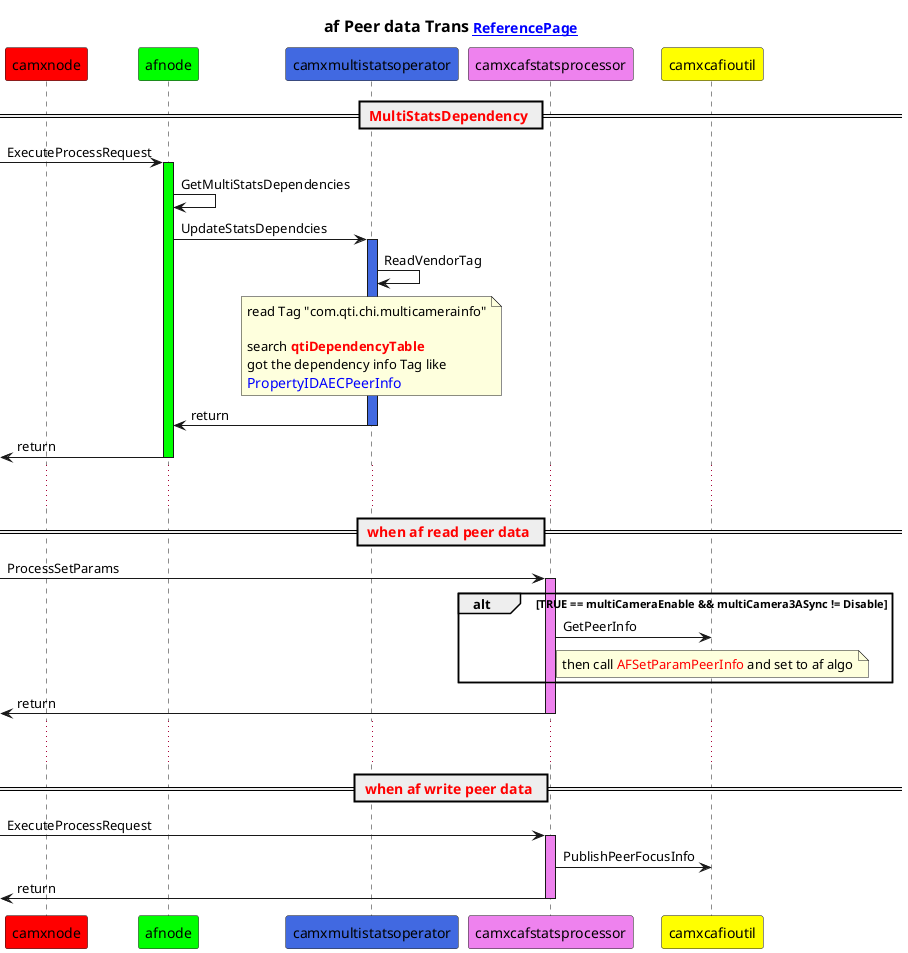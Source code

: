 @startuml
title <size:16>**af Peer data Trans**</size> [[https://confluence.qualcomm.com/confluence/display/3AWIDETELE/3A+Sync+Design ReferencePage]]

participant camxnode #ff0000
participant afnode #00ff00
participant camxmultistatsoperator as camx_multistats #RoyalBlue
participant camxcafstatsprocessor as camx_cafstats #Violet
participant camxcafioutil as camx_cafio #Yellow


== <color:red><size:14> MultiStatsDependency </size></color> ==
[->afnode: ExecuteProcessRequest
activate afnode #00ff00
  afnode->afnode: GetMultiStatsDependencies
  afnode->camx_multistats: UpdateStatsDependcies
  activate camx_multistats #royalblue
    camx_multistats->camx_multistats: ReadVendorTag
    note over camx_multistats
      read Tag "com.qti.chi.multicamerainfo"
      
      search <color:red>**qtiDependencyTable**</color>
      got the dependency info Tag like
      <color:blue><size:14>PropertyIDAECPeerInfo</size></color>
    end note

  camx_multistats->afnode: return
  deactivate camx_multistats
[<-afnode: return
deactivate afnode

... ...
== <color:red><size:14> when af read peer data </size></color> ==
[->camx_cafstats: ProcessSetParams
activate camx_cafstats #Violet
  alt **TRUE == multiCameraEnable** && **multiCamera3ASync != Disable**
    camx_cafstats->camx_cafio: GetPeerInfo
    note over camx_cafio: then call <color:red>AFSetParamPeerInfo</color> and set to af algo
  end

[<-camx_cafstats: return
deactivate camx_cafstats


... ...
== <color:red><size:14> when af write peer data </size></color> ==
[->camx_cafstats: ExecuteProcessRequest
activate camx_cafstats #violet
  camx_cafstats->camx_cafio: PublishPeerFocusInfo

[<-camx_cafstats: return
deactivate camx_cafstats

@enduml
